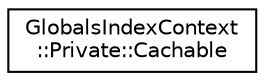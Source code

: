 digraph "Graphical Class Hierarchy"
{
 // INTERACTIVE_SVG=YES
 // LATEX_PDF_SIZE
  edge [fontname="Helvetica",fontsize="10",labelfontname="Helvetica",labelfontsize="10"];
  node [fontname="Helvetica",fontsize="10",shape=record];
  rankdir="LR";
  Node0 [label="GlobalsIndexContext\l::Private::Cachable",height=0.2,width=0.4,color="black", fillcolor="white", style="filled",URL="$dc/dfb/struct_globals_index_context_1_1_private_1_1_cachable.html",tooltip=" "];
}
